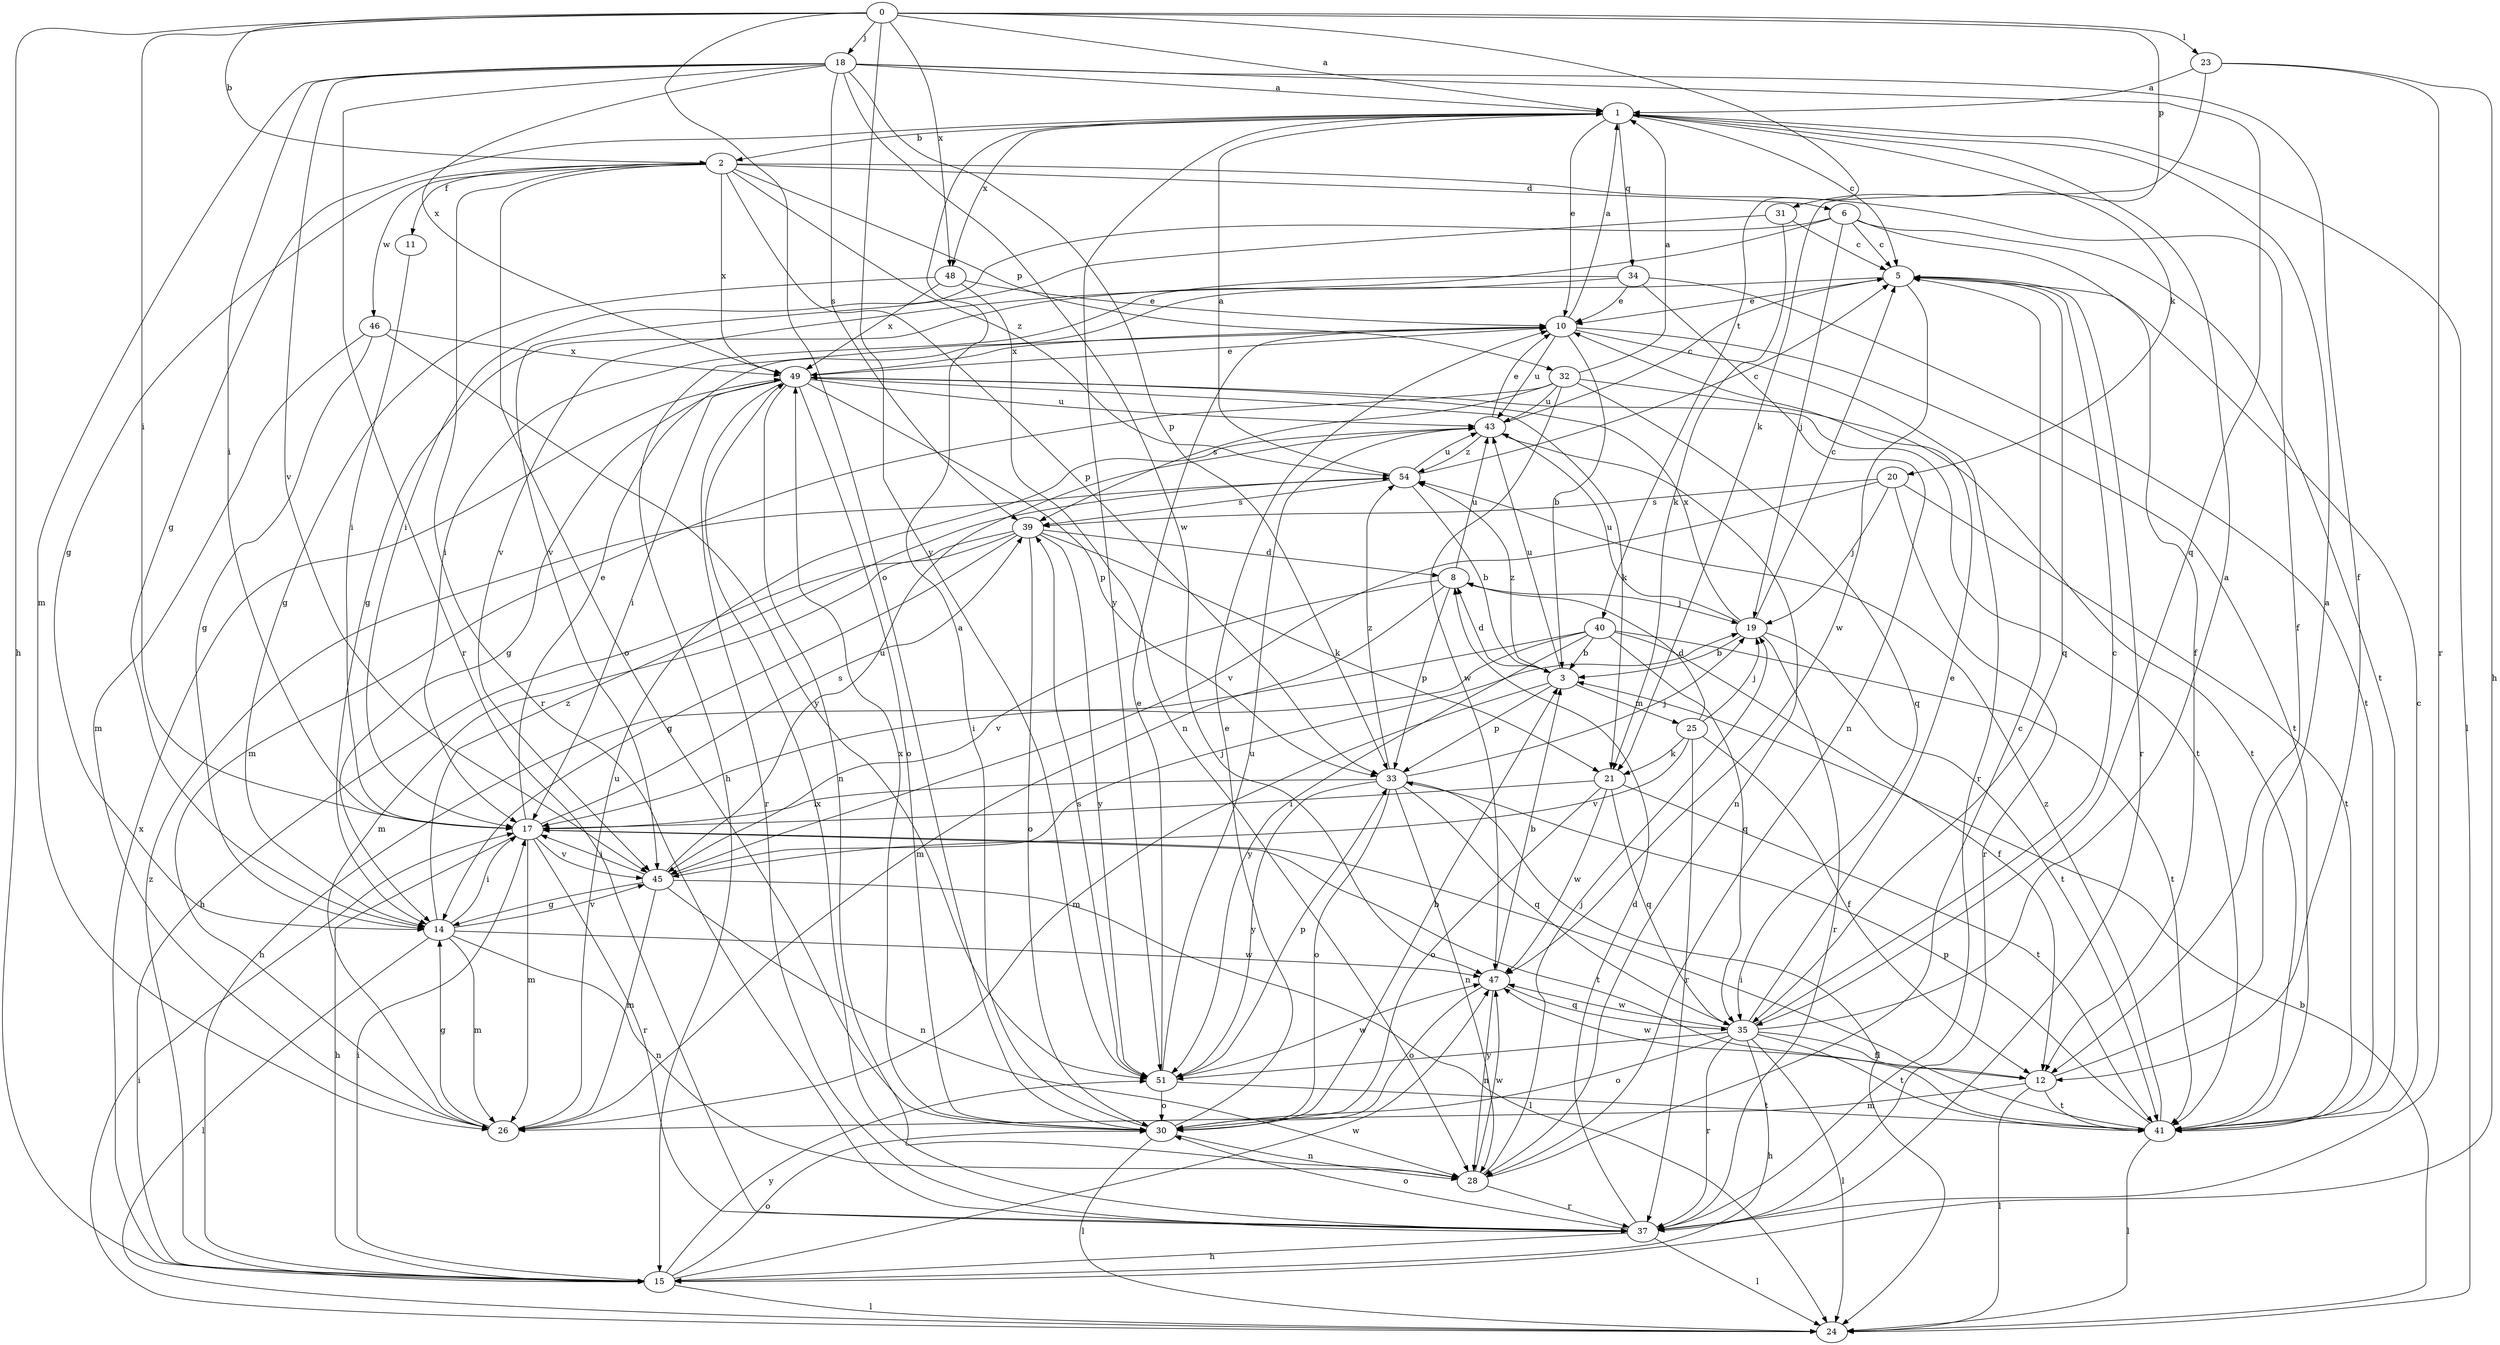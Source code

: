strict digraph  {
0;
1;
2;
3;
5;
6;
8;
10;
11;
12;
14;
15;
17;
18;
19;
20;
21;
23;
24;
25;
26;
28;
30;
31;
32;
33;
34;
35;
37;
39;
40;
41;
43;
45;
46;
47;
48;
49;
51;
54;
0 -> 1  [label=a];
0 -> 2  [label=b];
0 -> 15  [label=h];
0 -> 17  [label=i];
0 -> 18  [label=j];
0 -> 23  [label=l];
0 -> 30  [label=o];
0 -> 31  [label=p];
0 -> 40  [label=t];
0 -> 48  [label=x];
0 -> 51  [label=y];
1 -> 2  [label=b];
1 -> 5  [label=c];
1 -> 10  [label=e];
1 -> 14  [label=g];
1 -> 20  [label=k];
1 -> 24  [label=l];
1 -> 34  [label=q];
1 -> 48  [label=x];
1 -> 51  [label=y];
2 -> 6  [label=d];
2 -> 11  [label=f];
2 -> 12  [label=f];
2 -> 14  [label=g];
2 -> 30  [label=o];
2 -> 32  [label=p];
2 -> 33  [label=p];
2 -> 37  [label=r];
2 -> 46  [label=w];
2 -> 49  [label=x];
2 -> 54  [label=z];
3 -> 8  [label=d];
3 -> 25  [label=m];
3 -> 26  [label=m];
3 -> 33  [label=p];
3 -> 43  [label=u];
3 -> 54  [label=z];
5 -> 10  [label=e];
5 -> 15  [label=h];
5 -> 35  [label=q];
5 -> 37  [label=r];
5 -> 47  [label=w];
6 -> 5  [label=c];
6 -> 12  [label=f];
6 -> 17  [label=i];
6 -> 19  [label=j];
6 -> 41  [label=t];
6 -> 45  [label=v];
8 -> 19  [label=j];
8 -> 26  [label=m];
8 -> 33  [label=p];
8 -> 43  [label=u];
8 -> 45  [label=v];
10 -> 1  [label=a];
10 -> 3  [label=b];
10 -> 37  [label=r];
10 -> 41  [label=t];
10 -> 43  [label=u];
10 -> 49  [label=x];
11 -> 17  [label=i];
12 -> 1  [label=a];
12 -> 24  [label=l];
12 -> 26  [label=m];
12 -> 41  [label=t];
12 -> 47  [label=w];
14 -> 17  [label=i];
14 -> 24  [label=l];
14 -> 26  [label=m];
14 -> 28  [label=n];
14 -> 45  [label=v];
14 -> 47  [label=w];
14 -> 54  [label=z];
15 -> 17  [label=i];
15 -> 24  [label=l];
15 -> 30  [label=o];
15 -> 47  [label=w];
15 -> 49  [label=x];
15 -> 51  [label=y];
15 -> 54  [label=z];
17 -> 10  [label=e];
17 -> 15  [label=h];
17 -> 26  [label=m];
17 -> 37  [label=r];
17 -> 39  [label=s];
17 -> 41  [label=t];
17 -> 45  [label=v];
18 -> 1  [label=a];
18 -> 12  [label=f];
18 -> 17  [label=i];
18 -> 26  [label=m];
18 -> 33  [label=p];
18 -> 35  [label=q];
18 -> 37  [label=r];
18 -> 39  [label=s];
18 -> 45  [label=v];
18 -> 47  [label=w];
18 -> 49  [label=x];
19 -> 3  [label=b];
19 -> 5  [label=c];
19 -> 37  [label=r];
19 -> 41  [label=t];
19 -> 43  [label=u];
19 -> 49  [label=x];
20 -> 19  [label=j];
20 -> 37  [label=r];
20 -> 39  [label=s];
20 -> 41  [label=t];
20 -> 45  [label=v];
21 -> 17  [label=i];
21 -> 30  [label=o];
21 -> 35  [label=q];
21 -> 41  [label=t];
21 -> 47  [label=w];
23 -> 1  [label=a];
23 -> 15  [label=h];
23 -> 21  [label=k];
23 -> 37  [label=r];
24 -> 3  [label=b];
24 -> 17  [label=i];
25 -> 8  [label=d];
25 -> 12  [label=f];
25 -> 19  [label=j];
25 -> 21  [label=k];
25 -> 37  [label=r];
25 -> 45  [label=v];
26 -> 14  [label=g];
26 -> 43  [label=u];
28 -> 5  [label=c];
28 -> 19  [label=j];
28 -> 37  [label=r];
28 -> 47  [label=w];
30 -> 1  [label=a];
30 -> 3  [label=b];
30 -> 10  [label=e];
30 -> 24  [label=l];
30 -> 28  [label=n];
30 -> 49  [label=x];
31 -> 5  [label=c];
31 -> 21  [label=k];
31 -> 45  [label=v];
32 -> 1  [label=a];
32 -> 26  [label=m];
32 -> 35  [label=q];
32 -> 39  [label=s];
32 -> 41  [label=t];
32 -> 43  [label=u];
32 -> 47  [label=w];
33 -> 17  [label=i];
33 -> 19  [label=j];
33 -> 24  [label=l];
33 -> 28  [label=n];
33 -> 30  [label=o];
33 -> 35  [label=q];
33 -> 51  [label=y];
33 -> 54  [label=z];
34 -> 10  [label=e];
34 -> 14  [label=g];
34 -> 17  [label=i];
34 -> 28  [label=n];
34 -> 41  [label=t];
35 -> 1  [label=a];
35 -> 5  [label=c];
35 -> 10  [label=e];
35 -> 12  [label=f];
35 -> 15  [label=h];
35 -> 24  [label=l];
35 -> 30  [label=o];
35 -> 37  [label=r];
35 -> 41  [label=t];
35 -> 47  [label=w];
35 -> 51  [label=y];
37 -> 8  [label=d];
37 -> 15  [label=h];
37 -> 24  [label=l];
37 -> 30  [label=o];
37 -> 49  [label=x];
39 -> 8  [label=d];
39 -> 14  [label=g];
39 -> 15  [label=h];
39 -> 21  [label=k];
39 -> 26  [label=m];
39 -> 30  [label=o];
39 -> 51  [label=y];
40 -> 3  [label=b];
40 -> 12  [label=f];
40 -> 15  [label=h];
40 -> 17  [label=i];
40 -> 35  [label=q];
40 -> 41  [label=t];
40 -> 51  [label=y];
41 -> 5  [label=c];
41 -> 17  [label=i];
41 -> 24  [label=l];
41 -> 33  [label=p];
41 -> 54  [label=z];
43 -> 5  [label=c];
43 -> 10  [label=e];
43 -> 28  [label=n];
43 -> 54  [label=z];
45 -> 14  [label=g];
45 -> 17  [label=i];
45 -> 19  [label=j];
45 -> 24  [label=l];
45 -> 26  [label=m];
45 -> 28  [label=n];
45 -> 43  [label=u];
46 -> 14  [label=g];
46 -> 26  [label=m];
46 -> 49  [label=x];
46 -> 51  [label=y];
47 -> 3  [label=b];
47 -> 28  [label=n];
47 -> 30  [label=o];
47 -> 35  [label=q];
48 -> 10  [label=e];
48 -> 14  [label=g];
48 -> 28  [label=n];
48 -> 49  [label=x];
49 -> 10  [label=e];
49 -> 14  [label=g];
49 -> 17  [label=i];
49 -> 21  [label=k];
49 -> 28  [label=n];
49 -> 30  [label=o];
49 -> 33  [label=p];
49 -> 37  [label=r];
49 -> 41  [label=t];
49 -> 43  [label=u];
51 -> 10  [label=e];
51 -> 30  [label=o];
51 -> 33  [label=p];
51 -> 39  [label=s];
51 -> 41  [label=t];
51 -> 43  [label=u];
51 -> 47  [label=w];
54 -> 1  [label=a];
54 -> 3  [label=b];
54 -> 5  [label=c];
54 -> 39  [label=s];
54 -> 43  [label=u];
}
